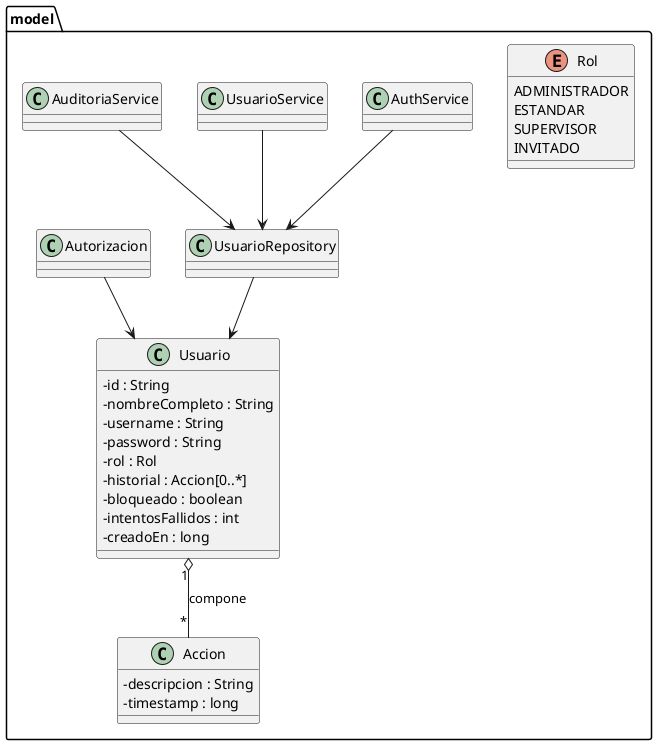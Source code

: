 @startuml
skinparam classAttributeIconSize 0


package model {
class Usuario {
- id : String
- nombreCompleto : String
- username : String
- password : String
- rol : Rol
- historial : Accion[0..*]
- bloqueado : boolean
- intentosFallidos : int
- creadoEn : long
}


class Accion {
- descripcion : String
- timestamp : long
}


enum Rol {
ADMINISTRADOR
ESTANDAR
SUPERVISOR
INVITADO
}


class UsuarioRepository
class AuthService
class UsuarioService
class AuditoriaService
class Autorizacion
}


Usuario "1" o-- "*" Accion : compone
UsuarioRepository --> Usuario
AuthService --> UsuarioRepository
UsuarioService --> UsuarioRepository
AuditoriaService --> UsuarioRepository
Autorizacion --> Usuario


@enduml